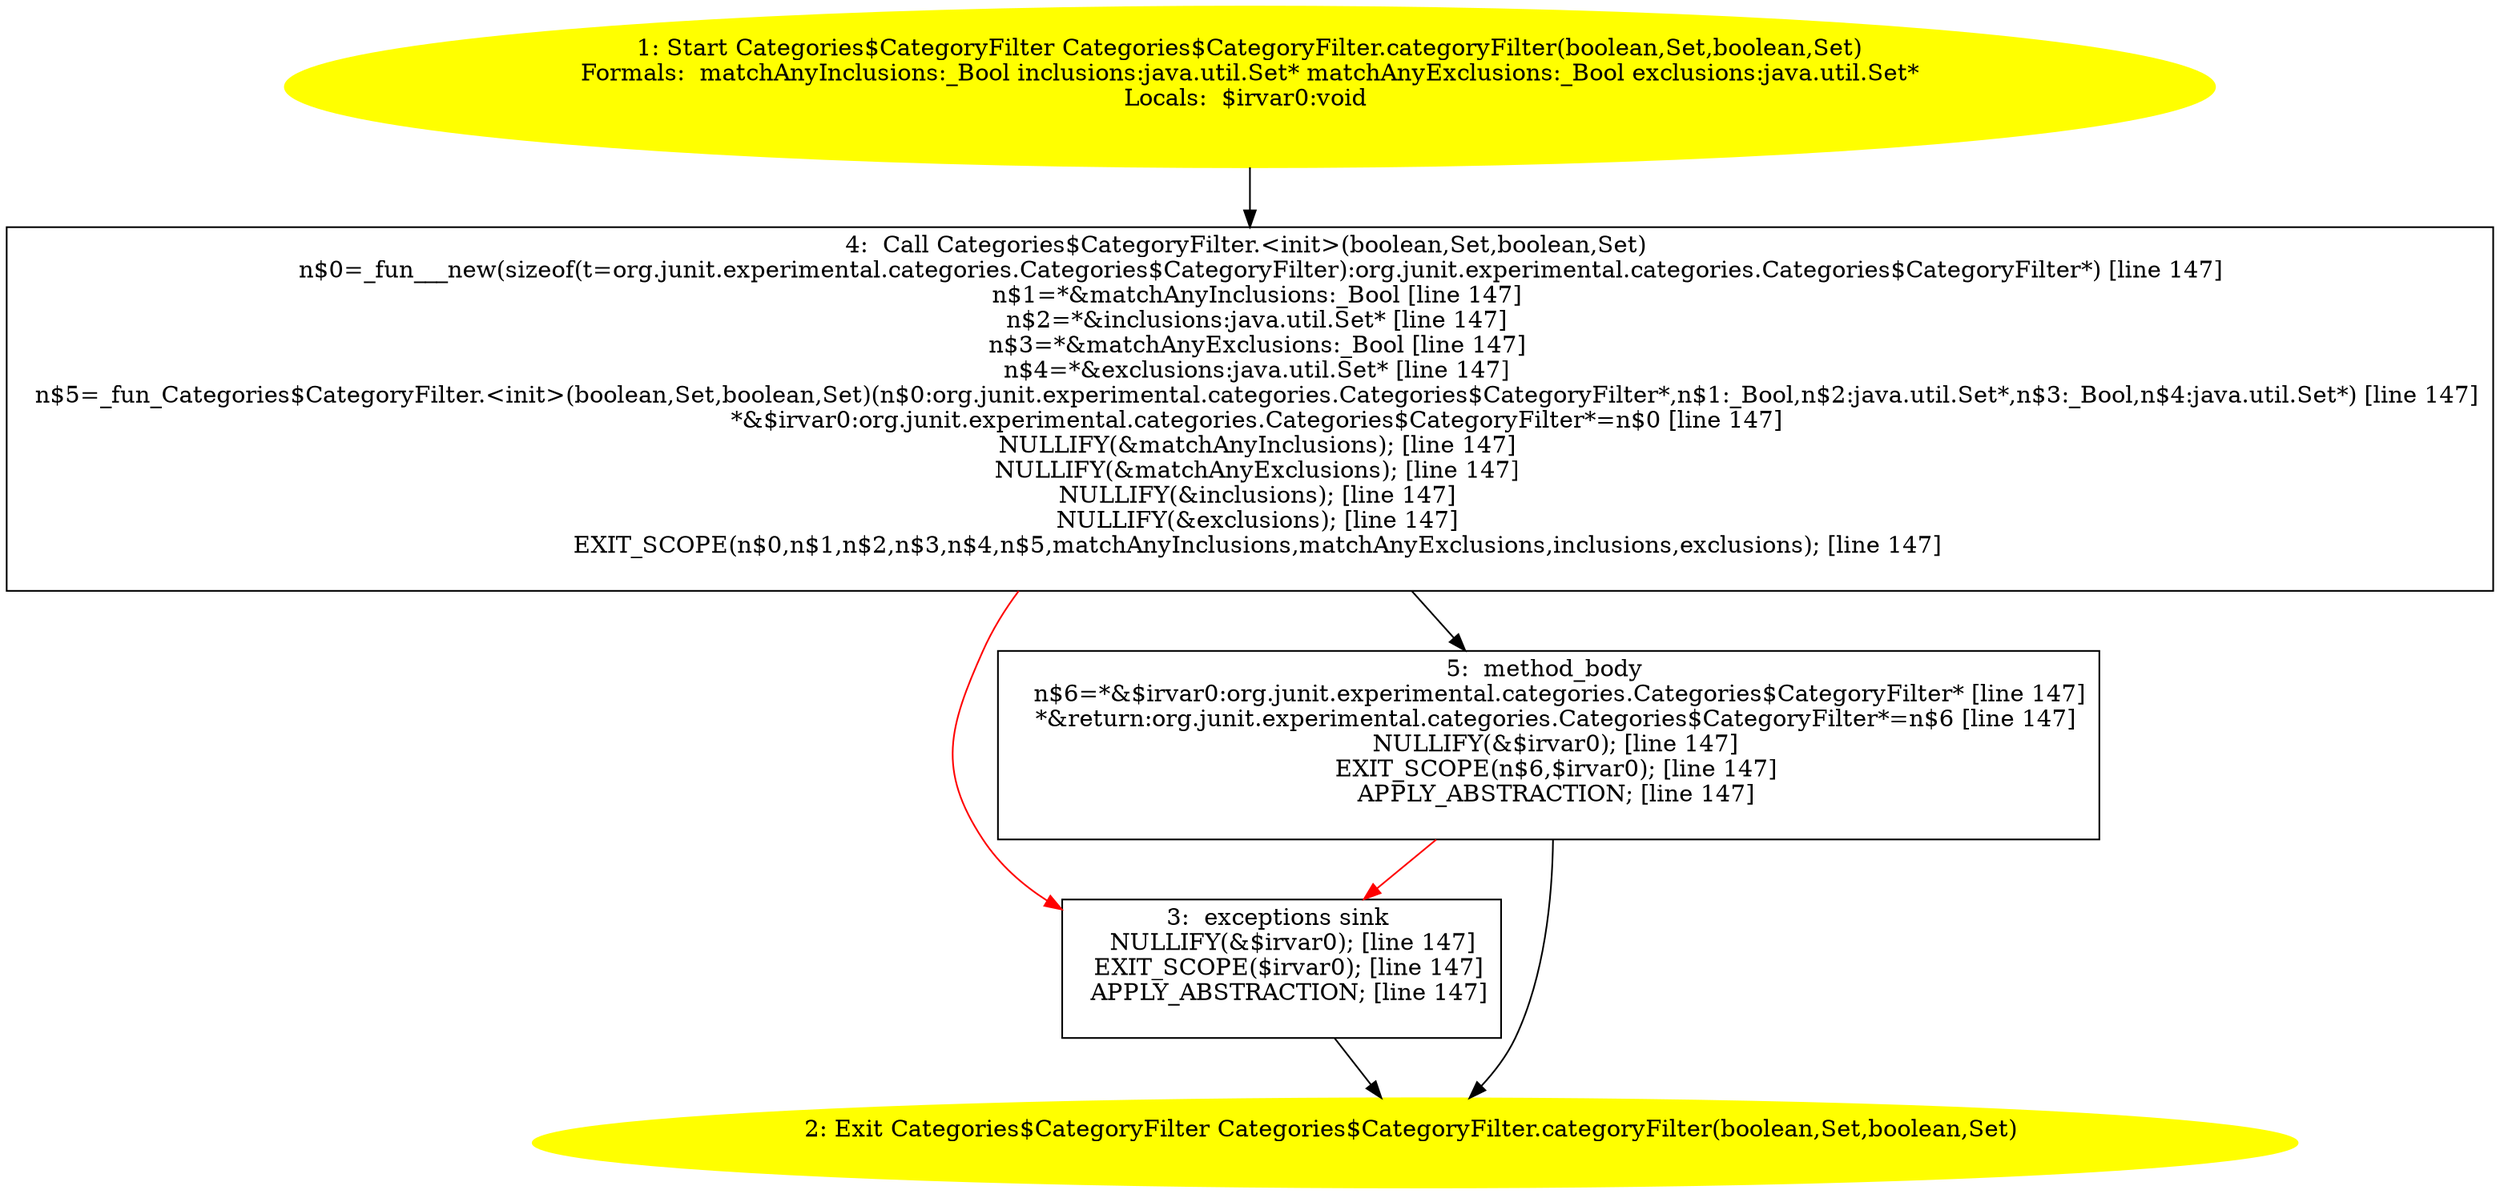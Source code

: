 /* @generated */
digraph cfg {
"org.junit.experimental.categories.Categories$CategoryFilter.categoryFilter(boolean,java.util.Set,boo.1ef0854b14746118d7401978ea0164e2_1" [label="1: Start Categories$CategoryFilter Categories$CategoryFilter.categoryFilter(boolean,Set,boolean,Set)\nFormals:  matchAnyInclusions:_Bool inclusions:java.util.Set* matchAnyExclusions:_Bool exclusions:java.util.Set*\nLocals:  $irvar0:void \n  " color=yellow style=filled]
	

	 "org.junit.experimental.categories.Categories$CategoryFilter.categoryFilter(boolean,java.util.Set,boo.1ef0854b14746118d7401978ea0164e2_1" -> "org.junit.experimental.categories.Categories$CategoryFilter.categoryFilter(boolean,java.util.Set,boo.1ef0854b14746118d7401978ea0164e2_4" ;
"org.junit.experimental.categories.Categories$CategoryFilter.categoryFilter(boolean,java.util.Set,boo.1ef0854b14746118d7401978ea0164e2_2" [label="2: Exit Categories$CategoryFilter Categories$CategoryFilter.categoryFilter(boolean,Set,boolean,Set) \n  " color=yellow style=filled]
	

"org.junit.experimental.categories.Categories$CategoryFilter.categoryFilter(boolean,java.util.Set,boo.1ef0854b14746118d7401978ea0164e2_3" [label="3:  exceptions sink \n   NULLIFY(&$irvar0); [line 147]\n  EXIT_SCOPE($irvar0); [line 147]\n  APPLY_ABSTRACTION; [line 147]\n " shape="box"]
	

	 "org.junit.experimental.categories.Categories$CategoryFilter.categoryFilter(boolean,java.util.Set,boo.1ef0854b14746118d7401978ea0164e2_3" -> "org.junit.experimental.categories.Categories$CategoryFilter.categoryFilter(boolean,java.util.Set,boo.1ef0854b14746118d7401978ea0164e2_2" ;
"org.junit.experimental.categories.Categories$CategoryFilter.categoryFilter(boolean,java.util.Set,boo.1ef0854b14746118d7401978ea0164e2_4" [label="4:  Call Categories$CategoryFilter.<init>(boolean,Set,boolean,Set) \n   n$0=_fun___new(sizeof(t=org.junit.experimental.categories.Categories$CategoryFilter):org.junit.experimental.categories.Categories$CategoryFilter*) [line 147]\n  n$1=*&matchAnyInclusions:_Bool [line 147]\n  n$2=*&inclusions:java.util.Set* [line 147]\n  n$3=*&matchAnyExclusions:_Bool [line 147]\n  n$4=*&exclusions:java.util.Set* [line 147]\n  n$5=_fun_Categories$CategoryFilter.<init>(boolean,Set,boolean,Set)(n$0:org.junit.experimental.categories.Categories$CategoryFilter*,n$1:_Bool,n$2:java.util.Set*,n$3:_Bool,n$4:java.util.Set*) [line 147]\n  *&$irvar0:org.junit.experimental.categories.Categories$CategoryFilter*=n$0 [line 147]\n  NULLIFY(&matchAnyInclusions); [line 147]\n  NULLIFY(&matchAnyExclusions); [line 147]\n  NULLIFY(&inclusions); [line 147]\n  NULLIFY(&exclusions); [line 147]\n  EXIT_SCOPE(n$0,n$1,n$2,n$3,n$4,n$5,matchAnyInclusions,matchAnyExclusions,inclusions,exclusions); [line 147]\n " shape="box"]
	

	 "org.junit.experimental.categories.Categories$CategoryFilter.categoryFilter(boolean,java.util.Set,boo.1ef0854b14746118d7401978ea0164e2_4" -> "org.junit.experimental.categories.Categories$CategoryFilter.categoryFilter(boolean,java.util.Set,boo.1ef0854b14746118d7401978ea0164e2_5" ;
	 "org.junit.experimental.categories.Categories$CategoryFilter.categoryFilter(boolean,java.util.Set,boo.1ef0854b14746118d7401978ea0164e2_4" -> "org.junit.experimental.categories.Categories$CategoryFilter.categoryFilter(boolean,java.util.Set,boo.1ef0854b14746118d7401978ea0164e2_3" [color="red" ];
"org.junit.experimental.categories.Categories$CategoryFilter.categoryFilter(boolean,java.util.Set,boo.1ef0854b14746118d7401978ea0164e2_5" [label="5:  method_body \n   n$6=*&$irvar0:org.junit.experimental.categories.Categories$CategoryFilter* [line 147]\n  *&return:org.junit.experimental.categories.Categories$CategoryFilter*=n$6 [line 147]\n  NULLIFY(&$irvar0); [line 147]\n  EXIT_SCOPE(n$6,$irvar0); [line 147]\n  APPLY_ABSTRACTION; [line 147]\n " shape="box"]
	

	 "org.junit.experimental.categories.Categories$CategoryFilter.categoryFilter(boolean,java.util.Set,boo.1ef0854b14746118d7401978ea0164e2_5" -> "org.junit.experimental.categories.Categories$CategoryFilter.categoryFilter(boolean,java.util.Set,boo.1ef0854b14746118d7401978ea0164e2_2" ;
	 "org.junit.experimental.categories.Categories$CategoryFilter.categoryFilter(boolean,java.util.Set,boo.1ef0854b14746118d7401978ea0164e2_5" -> "org.junit.experimental.categories.Categories$CategoryFilter.categoryFilter(boolean,java.util.Set,boo.1ef0854b14746118d7401978ea0164e2_3" [color="red" ];
}
